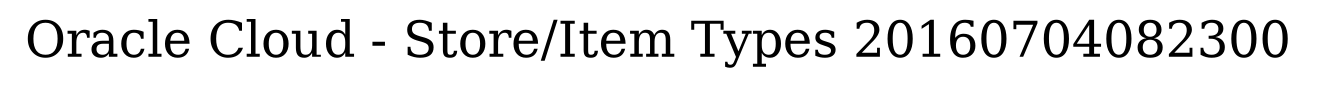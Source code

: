 digraph LexiconGraph {
graph[label="Oracle Cloud - Store/Item Types 20160704082300", fontsize=24]
splines=true
}
